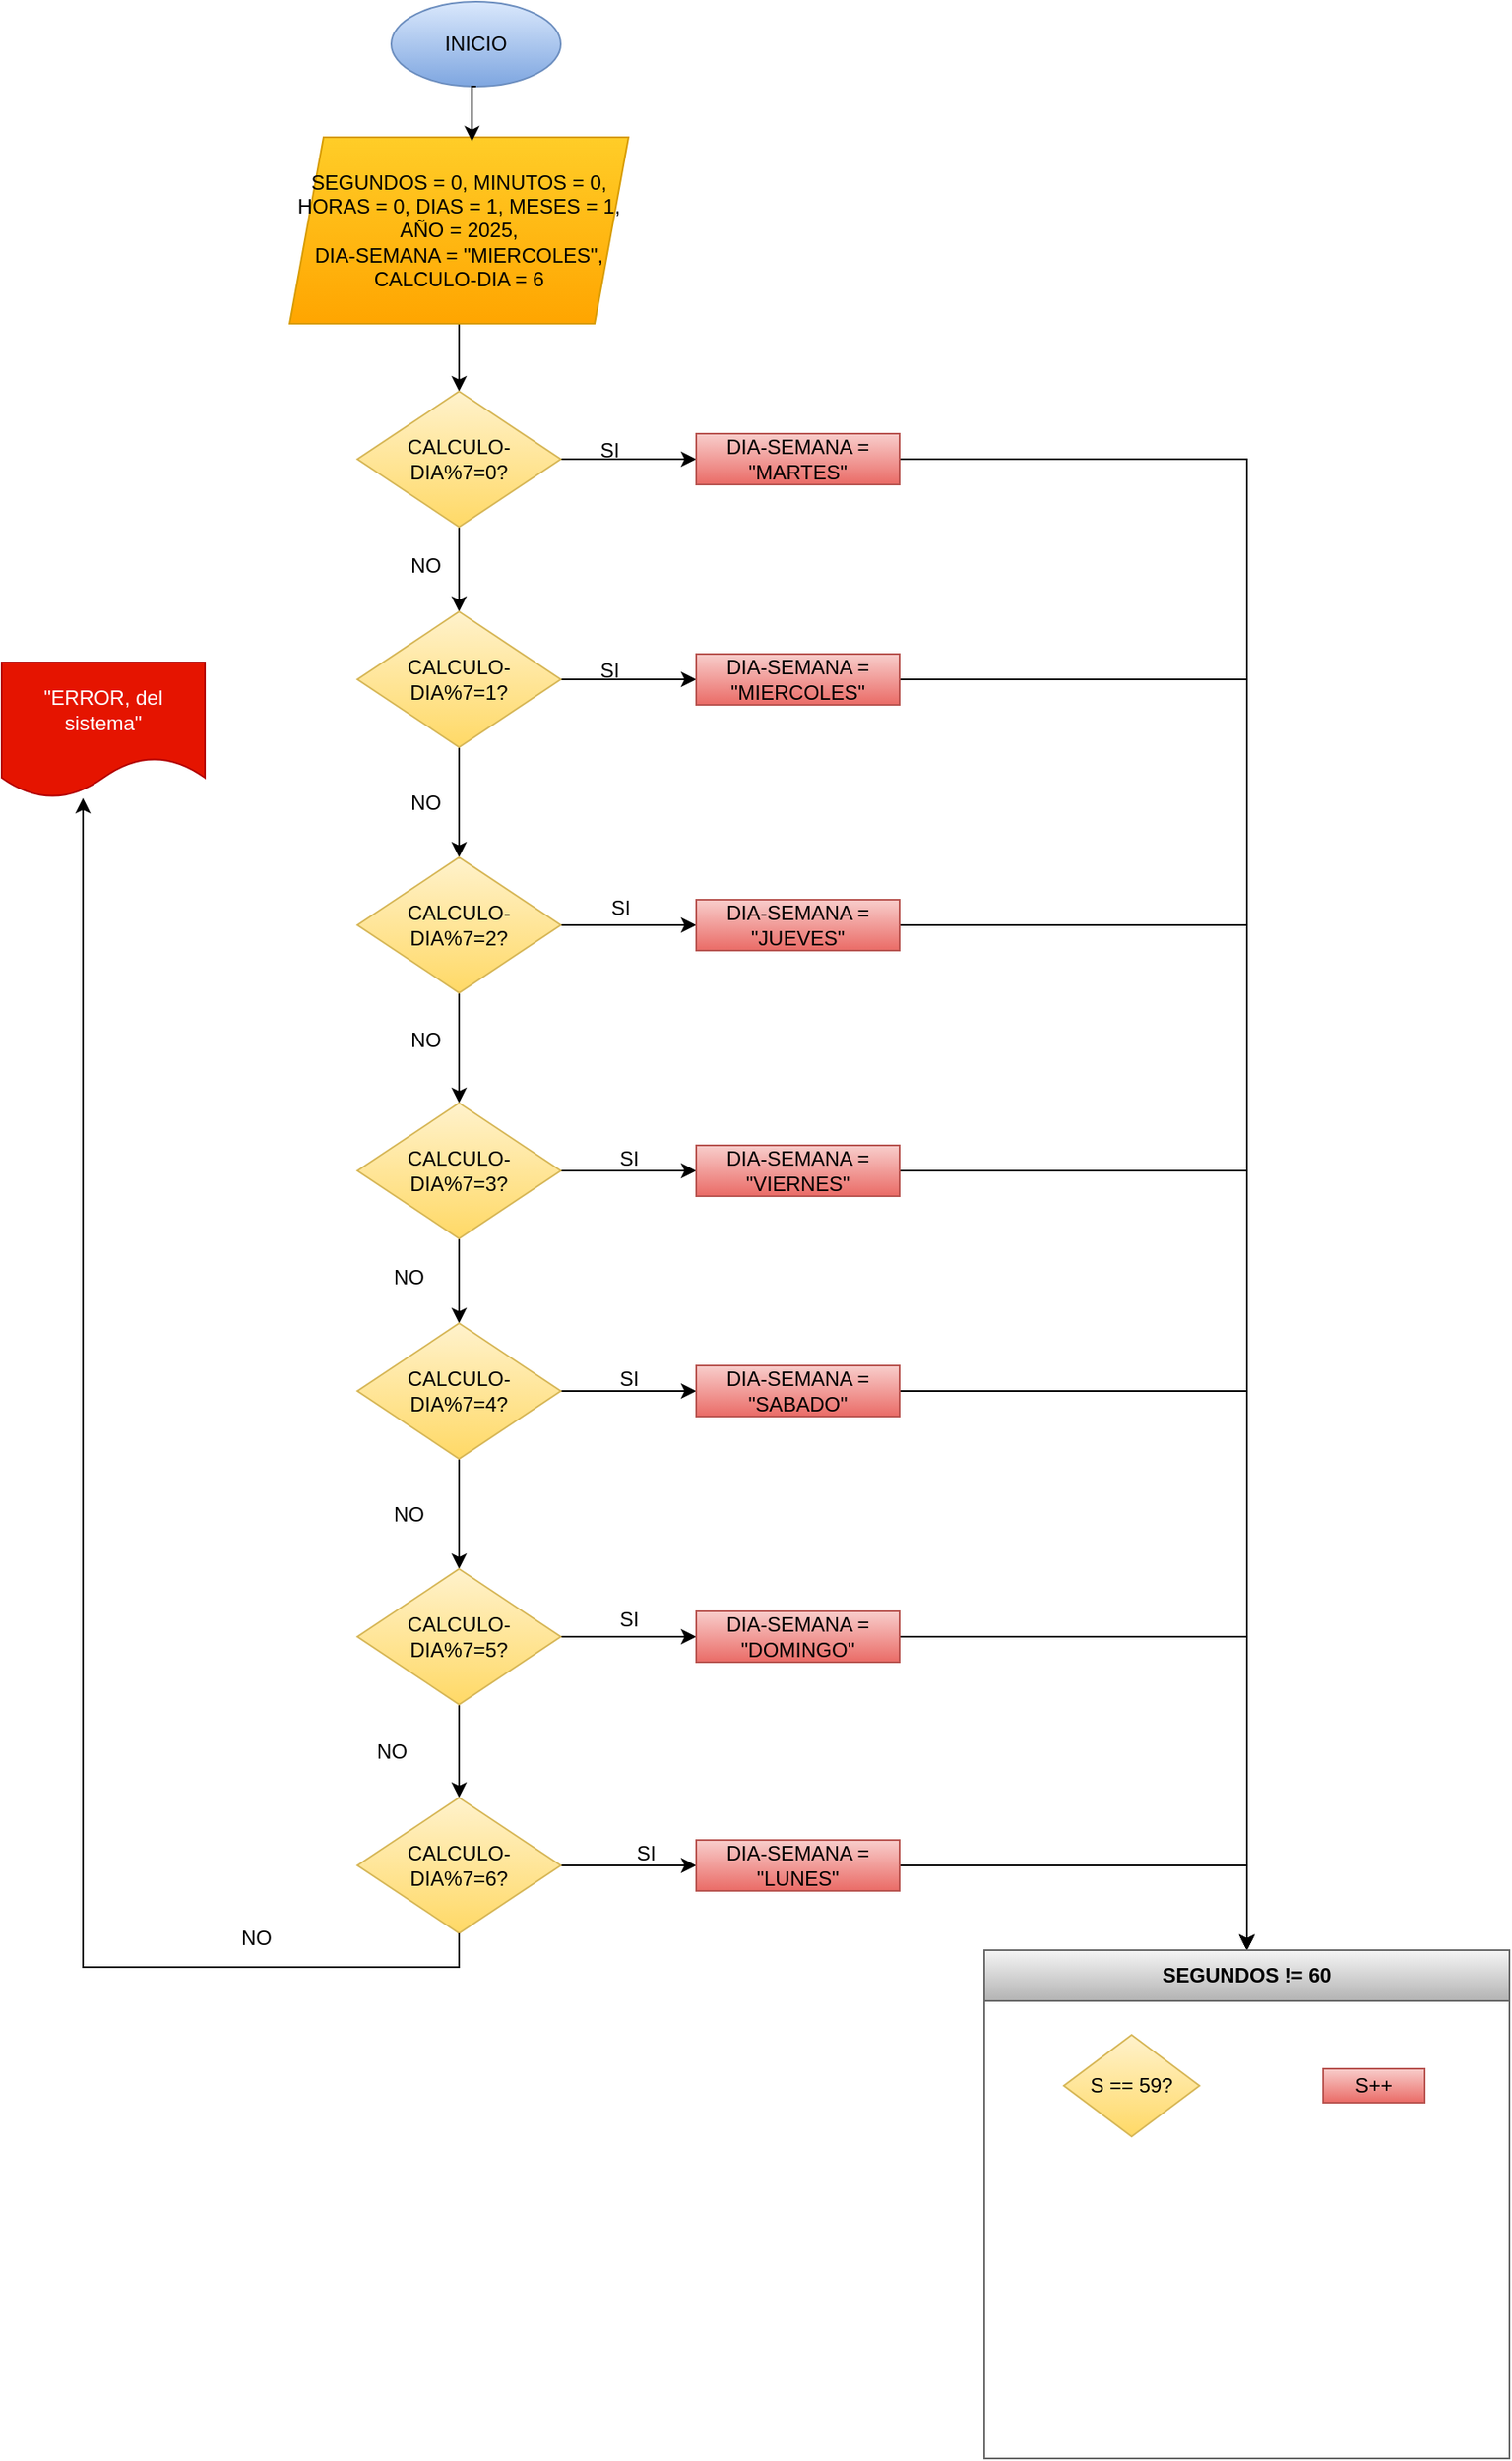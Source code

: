 <mxfile version="26.1.1">
  <diagram name="Página-1" id="ssY0a-lsV6pVMud-pwid">
    <mxGraphModel dx="926" dy="457" grid="1" gridSize="10" guides="1" tooltips="1" connect="1" arrows="1" fold="1" page="1" pageScale="1" pageWidth="827" pageHeight="1169" math="0" shadow="0">
      <root>
        <mxCell id="0" />
        <mxCell id="1" parent="0" />
        <mxCell id="2XEeb3x4QMcPgkgz6Vr9-1" value="INICIO" style="ellipse;whiteSpace=wrap;html=1;fillColor=#dae8fc;gradientColor=#7ea6e0;strokeColor=#6c8ebf;" vertex="1" parent="1">
          <mxGeometry x="350" y="40" width="100" height="50" as="geometry" />
        </mxCell>
        <mxCell id="2XEeb3x4QMcPgkgz6Vr9-38" style="edgeStyle=orthogonalEdgeStyle;rounded=0;orthogonalLoop=1;jettySize=auto;html=1;exitX=0.5;exitY=1;exitDx=0;exitDy=0;entryX=0.5;entryY=0;entryDx=0;entryDy=0;" edge="1" parent="1" source="2XEeb3x4QMcPgkgz6Vr9-2" target="2XEeb3x4QMcPgkgz6Vr9-7">
          <mxGeometry relative="1" as="geometry" />
        </mxCell>
        <mxCell id="2XEeb3x4QMcPgkgz6Vr9-2" value="SEGUNDOS = 0, MINUTOS = 0, HORAS = 0, DIAS = 1, MESES = 1, AÑO = 2025,&lt;div&gt;DIA-SEMANA = &quot;MIERCOLES&quot;, CALCULO-DIA = 6&lt;/div&gt;" style="shape=parallelogram;perimeter=parallelogramPerimeter;whiteSpace=wrap;html=1;fixedSize=1;fillColor=#ffcd28;gradientColor=#ffa500;strokeColor=#d79b00;" vertex="1" parent="1">
          <mxGeometry x="290" y="120" width="200" height="110" as="geometry" />
        </mxCell>
        <mxCell id="2XEeb3x4QMcPgkgz6Vr9-21" style="edgeStyle=orthogonalEdgeStyle;rounded=0;orthogonalLoop=1;jettySize=auto;html=1;exitX=1;exitY=0.5;exitDx=0;exitDy=0;entryX=0;entryY=0.5;entryDx=0;entryDy=0;" edge="1" parent="1" source="2XEeb3x4QMcPgkgz6Vr9-7" target="2XEeb3x4QMcPgkgz6Vr9-13">
          <mxGeometry relative="1" as="geometry" />
        </mxCell>
        <mxCell id="2XEeb3x4QMcPgkgz6Vr9-39" style="edgeStyle=orthogonalEdgeStyle;rounded=0;orthogonalLoop=1;jettySize=auto;html=1;entryX=0.5;entryY=0;entryDx=0;entryDy=0;" edge="1" parent="1" source="2XEeb3x4QMcPgkgz6Vr9-7" target="2XEeb3x4QMcPgkgz6Vr9-8">
          <mxGeometry relative="1" as="geometry" />
        </mxCell>
        <mxCell id="2XEeb3x4QMcPgkgz6Vr9-7" value="CALCULO-DIA%7=0?" style="rhombus;whiteSpace=wrap;html=1;fillColor=#fff2cc;gradientColor=#ffd966;strokeColor=#d6b656;" vertex="1" parent="1">
          <mxGeometry x="330" y="270" width="120" height="80" as="geometry" />
        </mxCell>
        <mxCell id="2XEeb3x4QMcPgkgz6Vr9-22" style="edgeStyle=orthogonalEdgeStyle;rounded=0;orthogonalLoop=1;jettySize=auto;html=1;exitX=1;exitY=0.5;exitDx=0;exitDy=0;entryX=0;entryY=0.5;entryDx=0;entryDy=0;" edge="1" parent="1" source="2XEeb3x4QMcPgkgz6Vr9-8" target="2XEeb3x4QMcPgkgz6Vr9-14">
          <mxGeometry relative="1" as="geometry" />
        </mxCell>
        <mxCell id="2XEeb3x4QMcPgkgz6Vr9-40" style="edgeStyle=orthogonalEdgeStyle;rounded=0;orthogonalLoop=1;jettySize=auto;html=1;exitX=0.5;exitY=1;exitDx=0;exitDy=0;entryX=0.5;entryY=0;entryDx=0;entryDy=0;" edge="1" parent="1" source="2XEeb3x4QMcPgkgz6Vr9-8" target="2XEeb3x4QMcPgkgz6Vr9-9">
          <mxGeometry relative="1" as="geometry">
            <mxPoint x="380" y="510" as="targetPoint" />
          </mxGeometry>
        </mxCell>
        <mxCell id="2XEeb3x4QMcPgkgz6Vr9-8" value="CALCULO-DIA%7=1?" style="rhombus;whiteSpace=wrap;html=1;fillColor=#fff2cc;gradientColor=#ffd966;strokeColor=#d6b656;" vertex="1" parent="1">
          <mxGeometry x="330" y="400" width="120" height="80" as="geometry" />
        </mxCell>
        <mxCell id="2XEeb3x4QMcPgkgz6Vr9-23" style="edgeStyle=orthogonalEdgeStyle;rounded=0;orthogonalLoop=1;jettySize=auto;html=1;exitX=1;exitY=0.5;exitDx=0;exitDy=0;entryX=0;entryY=0.5;entryDx=0;entryDy=0;" edge="1" parent="1" source="2XEeb3x4QMcPgkgz6Vr9-9" target="2XEeb3x4QMcPgkgz6Vr9-15">
          <mxGeometry relative="1" as="geometry">
            <mxPoint x="510" y="585" as="targetPoint" />
          </mxGeometry>
        </mxCell>
        <mxCell id="2XEeb3x4QMcPgkgz6Vr9-41" style="edgeStyle=orthogonalEdgeStyle;rounded=0;orthogonalLoop=1;jettySize=auto;html=1;exitX=0.5;exitY=1;exitDx=0;exitDy=0;entryX=0.5;entryY=0;entryDx=0;entryDy=0;" edge="1" parent="1" source="2XEeb3x4QMcPgkgz6Vr9-9" target="2XEeb3x4QMcPgkgz6Vr9-10">
          <mxGeometry relative="1" as="geometry" />
        </mxCell>
        <mxCell id="2XEeb3x4QMcPgkgz6Vr9-9" value="CALCULO-DIA%7=2?" style="rhombus;whiteSpace=wrap;html=1;fillColor=#fff2cc;gradientColor=#ffd966;strokeColor=#d6b656;" vertex="1" parent="1">
          <mxGeometry x="330" y="545" width="120" height="80" as="geometry" />
        </mxCell>
        <mxCell id="2XEeb3x4QMcPgkgz6Vr9-24" style="edgeStyle=orthogonalEdgeStyle;rounded=0;orthogonalLoop=1;jettySize=auto;html=1;exitX=1;exitY=0.5;exitDx=0;exitDy=0;entryX=0;entryY=0.5;entryDx=0;entryDy=0;" edge="1" parent="1" source="2XEeb3x4QMcPgkgz6Vr9-10" target="2XEeb3x4QMcPgkgz6Vr9-16">
          <mxGeometry relative="1" as="geometry">
            <mxPoint x="520" y="730.333" as="targetPoint" />
          </mxGeometry>
        </mxCell>
        <mxCell id="2XEeb3x4QMcPgkgz6Vr9-42" style="edgeStyle=orthogonalEdgeStyle;rounded=0;orthogonalLoop=1;jettySize=auto;html=1;exitX=0.5;exitY=1;exitDx=0;exitDy=0;entryX=0.5;entryY=0;entryDx=0;entryDy=0;" edge="1" parent="1" source="2XEeb3x4QMcPgkgz6Vr9-10" target="2XEeb3x4QMcPgkgz6Vr9-11">
          <mxGeometry relative="1" as="geometry" />
        </mxCell>
        <mxCell id="2XEeb3x4QMcPgkgz6Vr9-10" value="CALCULO-DIA%7=3?" style="rhombus;whiteSpace=wrap;html=1;fillColor=#fff2cc;gradientColor=#ffd966;strokeColor=#d6b656;" vertex="1" parent="1">
          <mxGeometry x="330" y="690" width="120" height="80" as="geometry" />
        </mxCell>
        <mxCell id="2XEeb3x4QMcPgkgz6Vr9-25" style="edgeStyle=orthogonalEdgeStyle;rounded=0;orthogonalLoop=1;jettySize=auto;html=1;exitX=1;exitY=0.5;exitDx=0;exitDy=0;" edge="1" parent="1" source="2XEeb3x4QMcPgkgz6Vr9-11" target="2XEeb3x4QMcPgkgz6Vr9-17">
          <mxGeometry relative="1" as="geometry" />
        </mxCell>
        <mxCell id="2XEeb3x4QMcPgkgz6Vr9-43" style="edgeStyle=orthogonalEdgeStyle;rounded=0;orthogonalLoop=1;jettySize=auto;html=1;exitX=0.5;exitY=1;exitDx=0;exitDy=0;entryX=0.5;entryY=0;entryDx=0;entryDy=0;" edge="1" parent="1" source="2XEeb3x4QMcPgkgz6Vr9-11" target="2XEeb3x4QMcPgkgz6Vr9-12">
          <mxGeometry relative="1" as="geometry" />
        </mxCell>
        <mxCell id="2XEeb3x4QMcPgkgz6Vr9-11" value="CALCULO-DIA%7=4?" style="rhombus;whiteSpace=wrap;html=1;fillColor=#fff2cc;gradientColor=#ffd966;strokeColor=#d6b656;" vertex="1" parent="1">
          <mxGeometry x="330" y="820" width="120" height="80" as="geometry" />
        </mxCell>
        <mxCell id="2XEeb3x4QMcPgkgz6Vr9-26" style="edgeStyle=orthogonalEdgeStyle;rounded=0;orthogonalLoop=1;jettySize=auto;html=1;exitX=1;exitY=0.5;exitDx=0;exitDy=0;entryX=0;entryY=0.5;entryDx=0;entryDy=0;" edge="1" parent="1" source="2XEeb3x4QMcPgkgz6Vr9-12" target="2XEeb3x4QMcPgkgz6Vr9-18">
          <mxGeometry relative="1" as="geometry" />
        </mxCell>
        <mxCell id="2XEeb3x4QMcPgkgz6Vr9-44" style="edgeStyle=orthogonalEdgeStyle;rounded=0;orthogonalLoop=1;jettySize=auto;html=1;exitX=0.5;exitY=1;exitDx=0;exitDy=0;entryX=0.5;entryY=0;entryDx=0;entryDy=0;entryPerimeter=0;" edge="1" parent="1" source="2XEeb3x4QMcPgkgz6Vr9-12" target="2XEeb3x4QMcPgkgz6Vr9-19">
          <mxGeometry relative="1" as="geometry" />
        </mxCell>
        <mxCell id="2XEeb3x4QMcPgkgz6Vr9-12" value="CALCULO-DIA%7=5?" style="rhombus;whiteSpace=wrap;html=1;fillColor=#fff2cc;gradientColor=#ffd966;strokeColor=#d6b656;" vertex="1" parent="1">
          <mxGeometry x="330" y="965" width="120" height="80" as="geometry" />
        </mxCell>
        <mxCell id="2XEeb3x4QMcPgkgz6Vr9-57" style="edgeStyle=orthogonalEdgeStyle;rounded=0;orthogonalLoop=1;jettySize=auto;html=1;exitX=1;exitY=0.5;exitDx=0;exitDy=0;entryX=0.5;entryY=0;entryDx=0;entryDy=0;" edge="1" parent="1" source="2XEeb3x4QMcPgkgz6Vr9-13" target="2XEeb3x4QMcPgkgz6Vr9-56">
          <mxGeometry relative="1" as="geometry" />
        </mxCell>
        <mxCell id="2XEeb3x4QMcPgkgz6Vr9-13" value="DIA-SEMANA = &quot;MARTES&quot;" style="rounded=0;whiteSpace=wrap;html=1;fillColor=#f8cecc;gradientColor=#ea6b66;strokeColor=#b85450;" vertex="1" parent="1">
          <mxGeometry x="530" y="295" width="120" height="30" as="geometry" />
        </mxCell>
        <mxCell id="2XEeb3x4QMcPgkgz6Vr9-64" style="edgeStyle=orthogonalEdgeStyle;rounded=0;orthogonalLoop=1;jettySize=auto;html=1;exitX=1;exitY=0.5;exitDx=0;exitDy=0;entryX=0.5;entryY=0;entryDx=0;entryDy=0;" edge="1" parent="1" source="2XEeb3x4QMcPgkgz6Vr9-14" target="2XEeb3x4QMcPgkgz6Vr9-56">
          <mxGeometry relative="1" as="geometry" />
        </mxCell>
        <mxCell id="2XEeb3x4QMcPgkgz6Vr9-14" value="DIA-SEMANA = &quot;MIERCOLES&quot;" style="rounded=0;whiteSpace=wrap;html=1;fillColor=#f8cecc;gradientColor=#ea6b66;strokeColor=#b85450;" vertex="1" parent="1">
          <mxGeometry x="530" y="425" width="120" height="30" as="geometry" />
        </mxCell>
        <mxCell id="2XEeb3x4QMcPgkgz6Vr9-65" style="edgeStyle=orthogonalEdgeStyle;rounded=0;orthogonalLoop=1;jettySize=auto;html=1;exitX=1;exitY=0.5;exitDx=0;exitDy=0;entryX=0.5;entryY=0;entryDx=0;entryDy=0;" edge="1" parent="1" source="2XEeb3x4QMcPgkgz6Vr9-15" target="2XEeb3x4QMcPgkgz6Vr9-56">
          <mxGeometry relative="1" as="geometry" />
        </mxCell>
        <mxCell id="2XEeb3x4QMcPgkgz6Vr9-15" value="DIA-SEMANA = &quot;JUEVES&quot;" style="rounded=0;whiteSpace=wrap;html=1;fillColor=#f8cecc;gradientColor=#ea6b66;strokeColor=#b85450;" vertex="1" parent="1">
          <mxGeometry x="530" y="570" width="120" height="30" as="geometry" />
        </mxCell>
        <mxCell id="2XEeb3x4QMcPgkgz6Vr9-62" style="edgeStyle=orthogonalEdgeStyle;rounded=0;orthogonalLoop=1;jettySize=auto;html=1;exitX=1;exitY=0.5;exitDx=0;exitDy=0;entryX=0.5;entryY=0;entryDx=0;entryDy=0;" edge="1" parent="1" source="2XEeb3x4QMcPgkgz6Vr9-16" target="2XEeb3x4QMcPgkgz6Vr9-56">
          <mxGeometry relative="1" as="geometry">
            <mxPoint x="860" y="1170" as="targetPoint" />
          </mxGeometry>
        </mxCell>
        <mxCell id="2XEeb3x4QMcPgkgz6Vr9-16" value="DIA-SEMANA = &quot;VIERNES&quot;" style="rounded=0;whiteSpace=wrap;html=1;fillColor=#f8cecc;gradientColor=#ea6b66;strokeColor=#b85450;" vertex="1" parent="1">
          <mxGeometry x="530" y="715" width="120" height="30" as="geometry" />
        </mxCell>
        <mxCell id="2XEeb3x4QMcPgkgz6Vr9-61" style="edgeStyle=orthogonalEdgeStyle;rounded=0;orthogonalLoop=1;jettySize=auto;html=1;exitX=1;exitY=0.5;exitDx=0;exitDy=0;" edge="1" parent="1" source="2XEeb3x4QMcPgkgz6Vr9-17" target="2XEeb3x4QMcPgkgz6Vr9-56">
          <mxGeometry relative="1" as="geometry">
            <mxPoint x="860" y="1180" as="targetPoint" />
          </mxGeometry>
        </mxCell>
        <mxCell id="2XEeb3x4QMcPgkgz6Vr9-17" value="DIA-SEMANA = &quot;SABADO&quot;" style="rounded=0;whiteSpace=wrap;html=1;fillColor=#f8cecc;gradientColor=#ea6b66;strokeColor=#b85450;" vertex="1" parent="1">
          <mxGeometry x="530" y="845" width="120" height="30" as="geometry" />
        </mxCell>
        <mxCell id="2XEeb3x4QMcPgkgz6Vr9-59" style="edgeStyle=orthogonalEdgeStyle;rounded=0;orthogonalLoop=1;jettySize=auto;html=1;exitX=1;exitY=0.5;exitDx=0;exitDy=0;entryX=0.5;entryY=0;entryDx=0;entryDy=0;" edge="1" parent="1" source="2XEeb3x4QMcPgkgz6Vr9-18" target="2XEeb3x4QMcPgkgz6Vr9-56">
          <mxGeometry relative="1" as="geometry">
            <mxPoint x="850" y="1005" as="targetPoint" />
          </mxGeometry>
        </mxCell>
        <mxCell id="2XEeb3x4QMcPgkgz6Vr9-18" value="DIA-SEMANA = &quot;DOMINGO&quot;" style="rounded=0;whiteSpace=wrap;html=1;fillColor=#f8cecc;gradientColor=#ea6b66;strokeColor=#b85450;" vertex="1" parent="1">
          <mxGeometry x="530" y="990" width="120" height="30" as="geometry" />
        </mxCell>
        <mxCell id="2XEeb3x4QMcPgkgz6Vr9-27" style="edgeStyle=orthogonalEdgeStyle;rounded=0;orthogonalLoop=1;jettySize=auto;html=1;exitX=1;exitY=0.5;exitDx=0;exitDy=0;entryX=0;entryY=0.5;entryDx=0;entryDy=0;" edge="1" parent="1" source="2XEeb3x4QMcPgkgz6Vr9-19" target="2XEeb3x4QMcPgkgz6Vr9-20">
          <mxGeometry relative="1" as="geometry">
            <mxPoint x="500" y="1150" as="targetPoint" />
          </mxGeometry>
        </mxCell>
        <mxCell id="2XEeb3x4QMcPgkgz6Vr9-19" value="CALCULO-DIA%7=6?" style="rhombus;whiteSpace=wrap;html=1;fillColor=#fff2cc;gradientColor=#ffd966;strokeColor=#d6b656;" vertex="1" parent="1">
          <mxGeometry x="330" y="1100" width="120" height="80" as="geometry" />
        </mxCell>
        <mxCell id="2XEeb3x4QMcPgkgz6Vr9-58" style="edgeStyle=orthogonalEdgeStyle;rounded=0;orthogonalLoop=1;jettySize=auto;html=1;exitX=1;exitY=0.5;exitDx=0;exitDy=0;entryX=0.5;entryY=0;entryDx=0;entryDy=0;" edge="1" parent="1" source="2XEeb3x4QMcPgkgz6Vr9-20" target="2XEeb3x4QMcPgkgz6Vr9-56">
          <mxGeometry relative="1" as="geometry">
            <mxPoint x="850" y="1140" as="targetPoint" />
          </mxGeometry>
        </mxCell>
        <mxCell id="2XEeb3x4QMcPgkgz6Vr9-20" value="DIA-SEMANA = &quot;LUNES&quot;" style="rounded=0;whiteSpace=wrap;html=1;fillColor=#f8cecc;gradientColor=#ea6b66;strokeColor=#b85450;" vertex="1" parent="1">
          <mxGeometry x="530" y="1125" width="120" height="30" as="geometry" />
        </mxCell>
        <mxCell id="2XEeb3x4QMcPgkgz6Vr9-29" value="SI" style="text;html=1;align=center;verticalAlign=middle;whiteSpace=wrap;rounded=0;" vertex="1" parent="1">
          <mxGeometry x="448.5" y="290" width="60" height="30" as="geometry" />
        </mxCell>
        <mxCell id="2XEeb3x4QMcPgkgz6Vr9-30" value="SI" style="text;html=1;align=center;verticalAlign=middle;whiteSpace=wrap;rounded=0;" vertex="1" parent="1">
          <mxGeometry x="448.5" y="420" width="60" height="30" as="geometry" />
        </mxCell>
        <mxCell id="2XEeb3x4QMcPgkgz6Vr9-32" value="SI" style="text;html=1;align=center;verticalAlign=middle;resizable=0;points=[];autosize=1;strokeColor=none;fillColor=none;" vertex="1" parent="1">
          <mxGeometry x="470" y="560" width="30" height="30" as="geometry" />
        </mxCell>
        <mxCell id="2XEeb3x4QMcPgkgz6Vr9-33" value="SI" style="text;html=1;align=center;verticalAlign=middle;resizable=0;points=[];autosize=1;strokeColor=none;fillColor=none;" vertex="1" parent="1">
          <mxGeometry x="475" y="708" width="30" height="30" as="geometry" />
        </mxCell>
        <mxCell id="2XEeb3x4QMcPgkgz6Vr9-34" value="SI" style="text;html=1;align=center;verticalAlign=middle;resizable=0;points=[];autosize=1;strokeColor=none;fillColor=none;" vertex="1" parent="1">
          <mxGeometry x="475" y="838" width="30" height="30" as="geometry" />
        </mxCell>
        <mxCell id="2XEeb3x4QMcPgkgz6Vr9-35" value="SI" style="text;html=1;align=center;verticalAlign=middle;resizable=0;points=[];autosize=1;strokeColor=none;fillColor=none;" vertex="1" parent="1">
          <mxGeometry x="475" y="980" width="30" height="30" as="geometry" />
        </mxCell>
        <mxCell id="2XEeb3x4QMcPgkgz6Vr9-36" value="SI" style="text;html=1;align=center;verticalAlign=middle;resizable=0;points=[];autosize=1;strokeColor=none;fillColor=none;" vertex="1" parent="1">
          <mxGeometry x="485" y="1118" width="30" height="30" as="geometry" />
        </mxCell>
        <mxCell id="2XEeb3x4QMcPgkgz6Vr9-37" style="edgeStyle=orthogonalEdgeStyle;rounded=0;orthogonalLoop=1;jettySize=auto;html=1;exitX=0.5;exitY=1;exitDx=0;exitDy=0;entryX=0.538;entryY=0.022;entryDx=0;entryDy=0;entryPerimeter=0;" edge="1" parent="1" source="2XEeb3x4QMcPgkgz6Vr9-1" target="2XEeb3x4QMcPgkgz6Vr9-2">
          <mxGeometry relative="1" as="geometry" />
        </mxCell>
        <mxCell id="2XEeb3x4QMcPgkgz6Vr9-45" value="NO" style="text;html=1;align=center;verticalAlign=middle;resizable=0;points=[];autosize=1;strokeColor=none;fillColor=none;" vertex="1" parent="1">
          <mxGeometry x="350" y="358" width="40" height="30" as="geometry" />
        </mxCell>
        <mxCell id="2XEeb3x4QMcPgkgz6Vr9-46" value="NO" style="text;html=1;align=center;verticalAlign=middle;resizable=0;points=[];autosize=1;strokeColor=none;fillColor=none;" vertex="1" parent="1">
          <mxGeometry x="350" y="498" width="40" height="30" as="geometry" />
        </mxCell>
        <mxCell id="2XEeb3x4QMcPgkgz6Vr9-47" value="NO" style="text;html=1;align=center;verticalAlign=middle;resizable=0;points=[];autosize=1;strokeColor=none;fillColor=none;" vertex="1" parent="1">
          <mxGeometry x="350" y="638" width="40" height="30" as="geometry" />
        </mxCell>
        <mxCell id="2XEeb3x4QMcPgkgz6Vr9-48" value="NO" style="text;html=1;align=center;verticalAlign=middle;resizable=0;points=[];autosize=1;strokeColor=none;fillColor=none;" vertex="1" parent="1">
          <mxGeometry x="340" y="778" width="40" height="30" as="geometry" />
        </mxCell>
        <mxCell id="2XEeb3x4QMcPgkgz6Vr9-49" value="NO" style="text;html=1;align=center;verticalAlign=middle;resizable=0;points=[];autosize=1;strokeColor=none;fillColor=none;" vertex="1" parent="1">
          <mxGeometry x="340" y="918" width="40" height="30" as="geometry" />
        </mxCell>
        <mxCell id="2XEeb3x4QMcPgkgz6Vr9-50" value="NO" style="text;html=1;align=center;verticalAlign=middle;resizable=0;points=[];autosize=1;strokeColor=none;fillColor=none;" vertex="1" parent="1">
          <mxGeometry x="330" y="1058" width="40" height="30" as="geometry" />
        </mxCell>
        <mxCell id="2XEeb3x4QMcPgkgz6Vr9-53" value="NO" style="text;html=1;align=center;verticalAlign=middle;resizable=0;points=[];autosize=1;strokeColor=none;fillColor=none;" vertex="1" parent="1">
          <mxGeometry x="250" y="1168" width="40" height="30" as="geometry" />
        </mxCell>
        <mxCell id="2XEeb3x4QMcPgkgz6Vr9-54" value="&quot;ERROR, del sistema&quot;" style="shape=document;whiteSpace=wrap;html=1;boundedLbl=1;fillColor=#e51400;fontColor=#ffffff;strokeColor=#B20000;" vertex="1" parent="1">
          <mxGeometry x="120" y="430" width="120" height="80" as="geometry" />
        </mxCell>
        <mxCell id="2XEeb3x4QMcPgkgz6Vr9-55" style="edgeStyle=orthogonalEdgeStyle;rounded=0;orthogonalLoop=1;jettySize=auto;html=1;exitX=0.5;exitY=1;exitDx=0;exitDy=0;entryX=0.4;entryY=1;entryDx=0;entryDy=0;entryPerimeter=0;" edge="1" parent="1" source="2XEeb3x4QMcPgkgz6Vr9-19" target="2XEeb3x4QMcPgkgz6Vr9-54">
          <mxGeometry relative="1" as="geometry" />
        </mxCell>
        <mxCell id="2XEeb3x4QMcPgkgz6Vr9-56" value="SEGUNDOS != 60" style="swimlane;whiteSpace=wrap;html=1;fillColor=#f5f5f5;gradientColor=#b3b3b3;strokeColor=#666666;startSize=30;" vertex="1" parent="1">
          <mxGeometry x="700" y="1190" width="310" height="300" as="geometry" />
        </mxCell>
        <mxCell id="2XEeb3x4QMcPgkgz6Vr9-66" value="S == 59?" style="rhombus;whiteSpace=wrap;html=1;fillColor=#fff2cc;gradientColor=#ffd966;strokeColor=#d6b656;" vertex="1" parent="2XEeb3x4QMcPgkgz6Vr9-56">
          <mxGeometry x="47" y="50" width="80" height="60" as="geometry" />
        </mxCell>
        <mxCell id="2XEeb3x4QMcPgkgz6Vr9-68" value="S++" style="rounded=0;whiteSpace=wrap;html=1;fillColor=#f8cecc;gradientColor=#ea6b66;strokeColor=#b85450;" vertex="1" parent="2XEeb3x4QMcPgkgz6Vr9-56">
          <mxGeometry x="200" y="70" width="60" height="20" as="geometry" />
        </mxCell>
      </root>
    </mxGraphModel>
  </diagram>
</mxfile>
